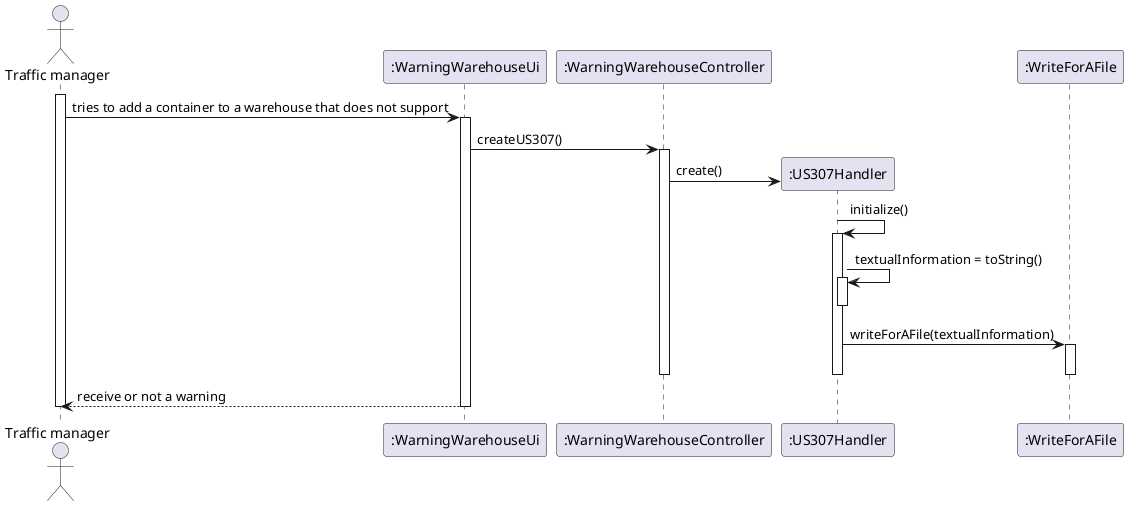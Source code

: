 @startuml
'https://plantuml.com/sequence-diagram

actor "Traffic manager" as TM
participant ":WarningWarehouseUi" as UI
participant ":WarningWarehouseController" as CT
participant ":US307Handler" as US
participant ":WriteForAFile" as WF

activate TM

TM -> UI : tries to add a container to a warehouse that does not support
activate UI
UI->CT : createUS307()

activate CT
CT -> US** : create()
US -> US : initialize()
activate US
US->US : textualInformation = toString()
activate US
deactivate US
US -> WF : writeForAFile(textualInformation)
activate WF
deactivate WF

deactivate US
deactivate CT

UI --> TM : receive or not a warning
deactivate UI
deactivate TM
@enduml